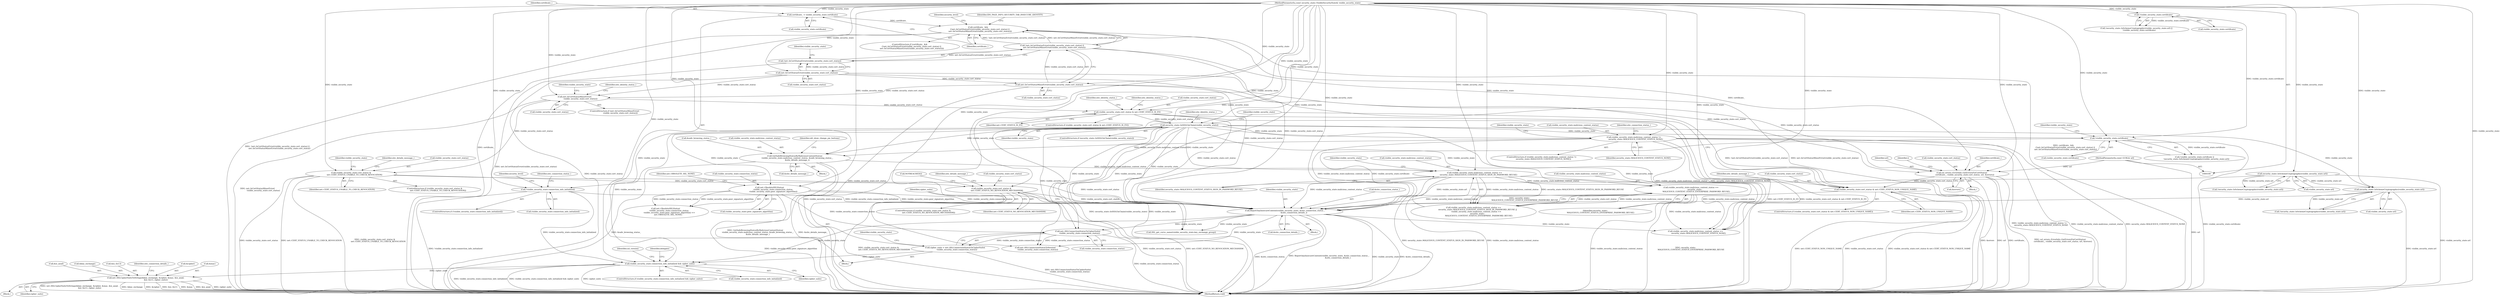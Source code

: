 digraph "0_Chrome_7cde8513c12a6e8ec5d1d1eb1cfd078d9adad3ef@API" {
"1000522" [label="(Call,visible_security_state.connection_info_initialized && cipher_suite)"];
"1000508" [label="(Call,ReportAnyInsecureContent(visible_security_state, &site_connection_status_,\n                             &site_connection_details_))"];
"1000187" [label="(Call,net::IsCertStatusMinorError(visible_security_state.cert_status))"];
"1000183" [label="(Call,net::IsCertStatusError(visible_security_state.cert_status))"];
"1000103" [label="(MethodParameterIn,const security_state::VisibleSecurityState& visible_security_state)"];
"1000232" [label="(Call,visible_security_state.cert_status &\n           net::CERT_STATUS_UNABLE_TO_CHECK_REVOCATION)"];
"1000208" [label="(Call,net::IsCertStatusMinorError(\n                   visible_security_state.cert_status))"];
"1000471" [label="(Call,!visible_security_state.connection_info_initialized)"];
"1000313" [label="(Call,security_state::IsSHA1InChain(visible_security_state))"];
"1000262" [label="(Call,visible_security_state.cert_status & net::CERT_STATUS_IS_EV)"];
"1000423" [label="(Call,visible_security_state.malicious_content_status ==\n             security_state::MALICIOUS_CONTENT_STATUS_SIGN_IN_PASSWORD_REUSE)"];
"1000408" [label="(Call,GetSafeBrowsingStatusByMaliciousContentStatus(\n        visible_security_state.malicious_content_status, &safe_browsing_status_,\n        &site_details_message_))"];
"1000402" [label="(Call,visible_security_state.malicious_content_status !=\n      security_state::MALICIOUS_CONTENT_STATUS_NONE)"];
"1000452" [label="(Call,!visible_security_state.certificate)"];
"1000338" [label="(Call,!visible_security_state.certificate)"];
"1000489" [label="(Call,net::ObsoleteSSLStatus(\n            visible_security_state.connection_status,\n            visible_security_state.peer_signature_algorithm))"];
"1000457" [label="(Call,security_state::IsSchemeCryptographic(visible_security_state.url))"];
"1000334" [label="(Call,security_state::IsSchemeCryptographic(visible_security_state.url))"];
"1000244" [label="(Call,visible_security_state.cert_status &\n                  net::CERT_STATUS_NO_REVOCATION_MECHANISM)"];
"1000387" [label="(Call,visible_security_state.cert_status & net::CERT_STATUS_NON_UNIQUE_NAME)"];
"1000361" [label="(Call,ssl_errors::ErrorInfo::GetErrorsForCertStatus(\n         certificate_, visible_security_state.cert_status, url, &errors))"];
"1000179" [label="(Call,certificate_ &&\n      (!net::IsCertStatusError(visible_security_state.cert_status) ||\n       net::IsCertStatusMinorError(visible_security_state.cert_status)))"];
"1000173" [label="(Call,certificate_ = visible_security_state.certificate)"];
"1000181" [label="(Call,!net::IsCertStatusError(visible_security_state.cert_status) ||\n       net::IsCertStatusMinorError(visible_security_state.cert_status))"];
"1000182" [label="(Call,!net::IsCertStatusError(visible_security_state.cert_status))"];
"1000101" [label="(MethodParameterIn,const GURL& url)"];
"1000428" [label="(Call,visible_security_state.malicious_content_status ==\n             security_state::\n                 MALICIOUS_CONTENT_STATUS_ENTERPRISE_PASSWORD_REUSE)"];
"1000515" [label="(Call,cipher_suite = net::SSLConnectionStatusToCipherSuite(\n      visible_security_state.connection_status))"];
"1000517" [label="(Call,net::SSLConnectionStatusToCipherSuite(\n      visible_security_state.connection_status))"];
"1000555" [label="(Call,net::SSLCipherSuiteToStrings(&key_exchange, &cipher, &mac, &is_aead,\n                                 &is_tls13, cipher_suite))"];
"1000182" [label="(Call,!net::IsCertStatusError(visible_security_state.cert_status))"];
"1000509" [label="(Identifier,visible_security_state)"];
"1000564" [label="(Call,&is_tls13)"];
"1000243" [label="(ControlStructure,if (visible_security_state.cert_status &\n                  net::CERT_STATUS_NO_REVOCATION_MECHANISM))"];
"1000314" [label="(Identifier,visible_security_state)"];
"1000362" [label="(Identifier,certificate_)"];
"1000257" [label="(Call,NOTREACHED())"];
"1000232" [label="(Call,visible_security_state.cert_status &\n           net::CERT_STATUS_UNABLE_TO_CHECK_REVOCATION)"];
"1000522" [label="(Call,visible_security_state.connection_info_initialized && cipher_suite)"];
"1000422" [label="(Call,visible_security_state.malicious_content_status ==\n             security_state::MALICIOUS_CONTENT_STATUS_SIGN_IN_PASSWORD_REUSE ||\n         visible_security_state.malicious_content_status ==\n             security_state::\n                 MALICIOUS_CONTENT_STATUS_ENTERPRISE_PASSWORD_REUSE)"];
"1000530" [label="(Identifier,ssl_version)"];
"1000386" [label="(ControlStructure,if (visible_security_state.cert_status & net::CERT_STATUS_NON_UNIQUE_NAME))"];
"1000404" [label="(Identifier,visible_security_state)"];
"1000441" [label="(Identifier,site_connection_status_)"];
"1000178" [label="(ControlStructure,if (certificate_ &&\n      (!net::IsCertStatusError(visible_security_state.cert_status) ||\n       net::IsCertStatusMinorError(visible_security_state.cert_status))))"];
"1000402" [label="(Call,visible_security_state.malicious_content_status !=\n      security_state::MALICIOUS_CONTENT_STATUS_NONE)"];
"1000410" [label="(Identifier,visible_security_state)"];
"1000470" [label="(ControlStructure,if (!visible_security_state.connection_info_initialized))"];
"1000233" [label="(Call,visible_security_state.cert_status)"];
"1000179" [label="(Call,certificate_ &&\n      (!net::IsCertStatusError(visible_security_state.cert_status) ||\n       net::IsCertStatusMinorError(visible_security_state.cert_status)))"];
"1000510" [label="(Call,&site_connection_status_)"];
"1000313" [label="(Call,security_state::IsSHA1InChain(visible_security_state))"];
"1000209" [label="(Call,visible_security_state.cert_status)"];
"1000236" [label="(Identifier,net::CERT_STATUS_UNABLE_TO_CHECK_REVOCATION)"];
"1000456" [label="(Call,!security_state::IsSchemeCryptographic(visible_security_state.url))"];
"1000568" [label="(Identifier,site_connection_details_)"];
"1000512" [label="(Call,&site_connection_details_)"];
"1000401" [label="(ControlStructure,if (visible_security_state.malicious_content_status !=\n      security_state::MALICIOUS_CONTENT_STATUS_NONE))"];
"1000334" [label="(Call,security_state::IsSchemeCryptographic(visible_security_state.url))"];
"1000335" [label="(Call,visible_security_state.url)"];
"1000367" [label="(Call,&errors)"];
"1000496" [label="(Identifier,net::OBSOLETE_SSL_NONE)"];
"1000483" [label="(Block,)"];
"1000458" [label="(Call,visible_security_state.url)"];
"1000248" [label="(Identifier,net::CERT_STATUS_NO_REVOCATION_MECHANISM)"];
"1000414" [label="(Call,&site_details_message_)"];
"1000527" [label="(Block,)"];
"1000189" [label="(Identifier,visible_security_state)"];
"1000453" [label="(Call,visible_security_state.certificate)"];
"1000251" [label="(Identifier,site_details_message_)"];
"1000432" [label="(Identifier,security_state::\n                 MALICIOUS_CONTENT_STATUS_ENTERPRISE_PASSWORD_REUSE)"];
"1000406" [label="(Identifier,security_state::MALICIOUS_CONTENT_STATUS_NONE)"];
"1000457" [label="(Call,security_state::IsSchemeCryptographic(visible_security_state.url))"];
"1000264" [label="(Identifier,visible_security_state)"];
"1000477" [label="(Identifier,security_level)"];
"1000488" [label="(Call,net::ObsoleteSSLStatus(\n            visible_security_state.connection_status,\n            visible_security_state.peer_signature_algorithm) ==\n        net::OBSOLETE_SSL_NONE)"];
"1000452" [label="(Call,!visible_security_state.certificate)"];
"1000245" [label="(Call,visible_security_state.cert_status)"];
"1000489" [label="(Call,net::ObsoleteSSLStatus(\n            visible_security_state.connection_status,\n            visible_security_state.peer_signature_algorithm))"];
"1000423" [label="(Call,visible_security_state.malicious_content_status ==\n             security_state::MALICIOUS_CONTENT_STATUS_SIGN_IN_PASSWORD_REUSE)"];
"1000451" [label="(Call,!visible_security_state.certificate ||\n      !security_state::IsSchemeCryptographic(visible_security_state.url))"];
"1000407" [label="(Block,)"];
"1000428" [label="(Call,visible_security_state.malicious_content_status ==\n             security_state::\n                 MALICIOUS_CONTENT_STATUS_ENTERPRISE_PASSWORD_REUSE)"];
"1000244" [label="(Call,visible_security_state.cert_status &\n                  net::CERT_STATUS_NO_REVOCATION_MECHANISM)"];
"1000263" [label="(Call,visible_security_state.cert_status)"];
"1000231" [label="(ControlStructure,if (visible_security_state.cert_status &\n           net::CERT_STATUS_UNABLE_TO_CHECK_REVOCATION))"];
"1000361" [label="(Call,ssl_errors::ErrorInfo::GetErrorsForCertStatus(\n         certificate_, visible_security_state.cert_status, url, &errors))"];
"1000558" [label="(Call,&cipher)"];
"1000521" [label="(ControlStructure,if (visible_security_state.connection_info_initialized && cipher_suite))"];
"1000523" [label="(Call,visible_security_state.connection_info_initialized)"];
"1000387" [label="(Call,visible_security_state.cert_status & net::CERT_STATUS_NON_UNIQUE_NAME)"];
"1000175" [label="(Call,visible_security_state.certificate)"];
"1000330" [label="(Identifier,IDS_PAGE_INFO_SECURITY_TAB_INSECURE_IDENTITY)"];
"1000490" [label="(Call,visible_security_state.connection_status)"];
"1000427" [label="(Identifier,security_state::MALICIOUS_CONTENT_STATUS_SIGN_IN_PASSWORD_REUSE)"];
"1000366" [label="(Identifier,url)"];
"1000531" [label="(Call,net::SSLConnectionStatusToVersion(\n        visible_security_state.connection_status))"];
"1000372" [label="(Identifier,i)"];
"1000517" [label="(Call,net::SSLConnectionStatusToCipherSuite(\n      visible_security_state.connection_status))"];
"1000104" [label="(Block,)"];
"1000485" [label="(Identifier,site_connection_status_)"];
"1000101" [label="(MethodParameterIn,const GURL& url)"];
"1000299" [label="(Identifier,site_identity_status_)"];
"1000409" [label="(Call,visible_security_state.malicious_content_status)"];
"1000183" [label="(Call,net::IsCertStatusError(visible_security_state.cert_status))"];
"1000560" [label="(Call,&mac)"];
"1000103" [label="(MethodParameterIn,const security_state::VisibleSecurityState& visible_security_state)"];
"1000613" [label="(Identifier,delegate)"];
"1000623" [label="(Call,visible_security_state.malicious_content_status ==\n          security_state::MALICIOUS_CONTENT_STATUS_NONE)"];
"1000269" [label="(Identifier,site_identity_status_)"];
"1000338" [label="(Call,!visible_security_state.certificate)"];
"1000408" [label="(Call,GetSafeBrowsingStatusByMaliciousContentStatus(\n        visible_security_state.malicious_content_status, &safe_browsing_status_,\n        &site_details_message_))"];
"1000516" [label="(Identifier,cipher_suite)"];
"1000174" [label="(Identifier,certificate_)"];
"1000524" [label="(Identifier,visible_security_state)"];
"1000317" [label="(Identifier,site_identity_status_)"];
"1000394" [label="(Identifier,site_details_message_)"];
"1000208" [label="(Call,net::IsCertStatusMinorError(\n                   visible_security_state.cert_status))"];
"1000262" [label="(Call,visible_security_state.cert_status & net::CERT_STATUS_IS_EV)"];
"1000403" [label="(Call,visible_security_state.malicious_content_status)"];
"1000579" [label="(Call,SSL_get_curve_name(visible_security_state.key_exchange_group))"];
"1000515" [label="(Call,cipher_suite = net::SSLConnectionStatusToCipherSuite(\n      visible_security_state.connection_status))"];
"1000327" [label="(Block,)"];
"1000388" [label="(Call,visible_security_state.cert_status)"];
"1000188" [label="(Call,visible_security_state.cert_status)"];
"1000562" [label="(Call,&is_aead)"];
"1000526" [label="(Identifier,cipher_suite)"];
"1000246" [label="(Identifier,visible_security_state)"];
"1000424" [label="(Call,visible_security_state.malicious_content_status)"];
"1000555" [label="(Call,net::SSLCipherSuiteToStrings(&key_exchange, &cipher, &mac, &is_aead,\n                                 &is_tls13, cipher_suite))"];
"1000194" [label="(Identifier,security_level)"];
"1000332" [label="(Call,!security_state::IsSchemeCryptographic(visible_security_state.url) ||\n         !visible_security_state.certificate)"];
"1000628" [label="(MethodReturn,void)"];
"1000180" [label="(Identifier,certificate_)"];
"1000518" [label="(Call,visible_security_state.connection_status)"];
"1000471" [label="(Call,!visible_security_state.connection_info_initialized)"];
"1000184" [label="(Call,visible_security_state.cert_status)"];
"1000418" [label="(Identifier,old_show_change_pw_buttons)"];
"1000214" [label="(Identifier,site_identity_status_)"];
"1000312" [label="(ControlStructure,if (security_state::IsSHA1InChain(visible_security_state)))"];
"1000391" [label="(Identifier,net::CERT_STATUS_NON_UNIQUE_NAME)"];
"1000266" [label="(Identifier,net::CERT_STATUS_IS_EV)"];
"1000508" [label="(Call,ReportAnyInsecureContent(visible_security_state, &site_connection_status_,\n                             &site_connection_details_))"];
"1000207" [label="(ControlStructure,if (net::IsCertStatusMinorError(\n                   visible_security_state.cert_status)))"];
"1000472" [label="(Call,visible_security_state.connection_info_initialized)"];
"1000187" [label="(Call,net::IsCertStatusMinorError(visible_security_state.cert_status))"];
"1000556" [label="(Call,&key_exchange)"];
"1000429" [label="(Call,visible_security_state.malicious_content_status)"];
"1000493" [label="(Call,visible_security_state.peer_signature_algorithm)"];
"1000430" [label="(Identifier,visible_security_state)"];
"1000261" [label="(ControlStructure,if (visible_security_state.cert_status & net::CERT_STATUS_IS_EV))"];
"1000412" [label="(Call,&safe_browsing_status_)"];
"1000173" [label="(Call,certificate_ = visible_security_state.certificate)"];
"1000333" [label="(Call,!security_state::IsSchemeCryptographic(visible_security_state.url))"];
"1000566" [label="(Identifier,cipher_suite)"];
"1000339" [label="(Call,visible_security_state.certificate)"];
"1000459" [label="(Identifier,visible_security_state)"];
"1000363" [label="(Call,visible_security_state.cert_status)"];
"1000239" [label="(Identifier,site_details_message_)"];
"1000181" [label="(Call,!net::IsCertStatusError(visible_security_state.cert_status) ||\n       net::IsCertStatusMinorError(visible_security_state.cert_status))"];
"1000522" -> "1000521"  [label="AST: "];
"1000522" -> "1000523"  [label="CFG: "];
"1000522" -> "1000526"  [label="CFG: "];
"1000523" -> "1000522"  [label="AST: "];
"1000526" -> "1000522"  [label="AST: "];
"1000530" -> "1000522"  [label="CFG: "];
"1000613" -> "1000522"  [label="CFG: "];
"1000522" -> "1000628"  [label="DDG: visible_security_state.connection_info_initialized && cipher_suite"];
"1000522" -> "1000628"  [label="DDG: cipher_suite"];
"1000522" -> "1000628"  [label="DDG: visible_security_state.connection_info_initialized"];
"1000508" -> "1000522"  [label="DDG: visible_security_state"];
"1000471" -> "1000522"  [label="DDG: visible_security_state.connection_info_initialized"];
"1000313" -> "1000522"  [label="DDG: visible_security_state"];
"1000103" -> "1000522"  [label="DDG: visible_security_state"];
"1000515" -> "1000522"  [label="DDG: cipher_suite"];
"1000522" -> "1000555"  [label="DDG: cipher_suite"];
"1000508" -> "1000483"  [label="AST: "];
"1000508" -> "1000512"  [label="CFG: "];
"1000509" -> "1000508"  [label="AST: "];
"1000510" -> "1000508"  [label="AST: "];
"1000512" -> "1000508"  [label="AST: "];
"1000516" -> "1000508"  [label="CFG: "];
"1000508" -> "1000628"  [label="DDG: visible_security_state"];
"1000508" -> "1000628"  [label="DDG: &site_connection_details_"];
"1000508" -> "1000628"  [label="DDG: &site_connection_status_"];
"1000508" -> "1000628"  [label="DDG: ReportAnyInsecureContent(visible_security_state, &site_connection_status_,\n                             &site_connection_details_)"];
"1000187" -> "1000508"  [label="DDG: visible_security_state.cert_status"];
"1000232" -> "1000508"  [label="DDG: visible_security_state.cert_status"];
"1000471" -> "1000508"  [label="DDG: visible_security_state.connection_info_initialized"];
"1000262" -> "1000508"  [label="DDG: visible_security_state.cert_status"];
"1000423" -> "1000508"  [label="DDG: visible_security_state.malicious_content_status"];
"1000452" -> "1000508"  [label="DDG: visible_security_state.certificate"];
"1000489" -> "1000508"  [label="DDG: visible_security_state.connection_status"];
"1000489" -> "1000508"  [label="DDG: visible_security_state.peer_signature_algorithm"];
"1000457" -> "1000508"  [label="DDG: visible_security_state.url"];
"1000244" -> "1000508"  [label="DDG: visible_security_state.cert_status"];
"1000313" -> "1000508"  [label="DDG: visible_security_state"];
"1000183" -> "1000508"  [label="DDG: visible_security_state.cert_status"];
"1000387" -> "1000508"  [label="DDG: visible_security_state.cert_status"];
"1000402" -> "1000508"  [label="DDG: visible_security_state.malicious_content_status"];
"1000428" -> "1000508"  [label="DDG: visible_security_state.malicious_content_status"];
"1000334" -> "1000508"  [label="DDG: visible_security_state.url"];
"1000103" -> "1000508"  [label="DDG: visible_security_state"];
"1000508" -> "1000517"  [label="DDG: visible_security_state"];
"1000508" -> "1000531"  [label="DDG: visible_security_state"];
"1000508" -> "1000579"  [label="DDG: visible_security_state"];
"1000508" -> "1000623"  [label="DDG: visible_security_state"];
"1000187" -> "1000181"  [label="AST: "];
"1000187" -> "1000188"  [label="CFG: "];
"1000188" -> "1000187"  [label="AST: "];
"1000181" -> "1000187"  [label="CFG: "];
"1000187" -> "1000628"  [label="DDG: visible_security_state.cert_status"];
"1000187" -> "1000181"  [label="DDG: visible_security_state.cert_status"];
"1000183" -> "1000187"  [label="DDG: visible_security_state.cert_status"];
"1000103" -> "1000187"  [label="DDG: visible_security_state"];
"1000187" -> "1000208"  [label="DDG: visible_security_state.cert_status"];
"1000187" -> "1000361"  [label="DDG: visible_security_state.cert_status"];
"1000183" -> "1000182"  [label="AST: "];
"1000183" -> "1000184"  [label="CFG: "];
"1000184" -> "1000183"  [label="AST: "];
"1000182" -> "1000183"  [label="CFG: "];
"1000183" -> "1000628"  [label="DDG: visible_security_state.cert_status"];
"1000183" -> "1000182"  [label="DDG: visible_security_state.cert_status"];
"1000103" -> "1000183"  [label="DDG: visible_security_state"];
"1000183" -> "1000208"  [label="DDG: visible_security_state.cert_status"];
"1000183" -> "1000361"  [label="DDG: visible_security_state.cert_status"];
"1000103" -> "1000100"  [label="AST: "];
"1000103" -> "1000628"  [label="DDG: visible_security_state"];
"1000103" -> "1000173"  [label="DDG: visible_security_state"];
"1000103" -> "1000208"  [label="DDG: visible_security_state"];
"1000103" -> "1000232"  [label="DDG: visible_security_state"];
"1000103" -> "1000244"  [label="DDG: visible_security_state"];
"1000103" -> "1000262"  [label="DDG: visible_security_state"];
"1000103" -> "1000313"  [label="DDG: visible_security_state"];
"1000103" -> "1000334"  [label="DDG: visible_security_state"];
"1000103" -> "1000338"  [label="DDG: visible_security_state"];
"1000103" -> "1000361"  [label="DDG: visible_security_state"];
"1000103" -> "1000387"  [label="DDG: visible_security_state"];
"1000103" -> "1000402"  [label="DDG: visible_security_state"];
"1000103" -> "1000408"  [label="DDG: visible_security_state"];
"1000103" -> "1000423"  [label="DDG: visible_security_state"];
"1000103" -> "1000428"  [label="DDG: visible_security_state"];
"1000103" -> "1000452"  [label="DDG: visible_security_state"];
"1000103" -> "1000457"  [label="DDG: visible_security_state"];
"1000103" -> "1000471"  [label="DDG: visible_security_state"];
"1000103" -> "1000489"  [label="DDG: visible_security_state"];
"1000103" -> "1000517"  [label="DDG: visible_security_state"];
"1000103" -> "1000531"  [label="DDG: visible_security_state"];
"1000103" -> "1000579"  [label="DDG: visible_security_state"];
"1000103" -> "1000623"  [label="DDG: visible_security_state"];
"1000232" -> "1000231"  [label="AST: "];
"1000232" -> "1000236"  [label="CFG: "];
"1000233" -> "1000232"  [label="AST: "];
"1000236" -> "1000232"  [label="AST: "];
"1000239" -> "1000232"  [label="CFG: "];
"1000246" -> "1000232"  [label="CFG: "];
"1000232" -> "1000628"  [label="DDG: visible_security_state.cert_status"];
"1000232" -> "1000628"  [label="DDG: net::CERT_STATUS_UNABLE_TO_CHECK_REVOCATION"];
"1000232" -> "1000628"  [label="DDG: visible_security_state.cert_status &\n           net::CERT_STATUS_UNABLE_TO_CHECK_REVOCATION"];
"1000208" -> "1000232"  [label="DDG: visible_security_state.cert_status"];
"1000232" -> "1000244"  [label="DDG: visible_security_state.cert_status"];
"1000208" -> "1000207"  [label="AST: "];
"1000208" -> "1000209"  [label="CFG: "];
"1000209" -> "1000208"  [label="AST: "];
"1000214" -> "1000208"  [label="CFG: "];
"1000264" -> "1000208"  [label="CFG: "];
"1000208" -> "1000628"  [label="DDG: net::IsCertStatusMinorError(\n                   visible_security_state.cert_status)"];
"1000208" -> "1000262"  [label="DDG: visible_security_state.cert_status"];
"1000471" -> "1000470"  [label="AST: "];
"1000471" -> "1000472"  [label="CFG: "];
"1000472" -> "1000471"  [label="AST: "];
"1000477" -> "1000471"  [label="CFG: "];
"1000485" -> "1000471"  [label="CFG: "];
"1000471" -> "1000628"  [label="DDG: !visible_security_state.connection_info_initialized"];
"1000313" -> "1000471"  [label="DDG: visible_security_state"];
"1000313" -> "1000312"  [label="AST: "];
"1000313" -> "1000314"  [label="CFG: "];
"1000314" -> "1000313"  [label="AST: "];
"1000317" -> "1000313"  [label="CFG: "];
"1000404" -> "1000313"  [label="CFG: "];
"1000313" -> "1000628"  [label="DDG: security_state::IsSHA1InChain(visible_security_state)"];
"1000313" -> "1000628"  [label="DDG: visible_security_state"];
"1000262" -> "1000313"  [label="DDG: visible_security_state.cert_status"];
"1000313" -> "1000402"  [label="DDG: visible_security_state"];
"1000313" -> "1000408"  [label="DDG: visible_security_state"];
"1000313" -> "1000423"  [label="DDG: visible_security_state"];
"1000313" -> "1000428"  [label="DDG: visible_security_state"];
"1000313" -> "1000452"  [label="DDG: visible_security_state"];
"1000313" -> "1000457"  [label="DDG: visible_security_state"];
"1000313" -> "1000489"  [label="DDG: visible_security_state"];
"1000313" -> "1000517"  [label="DDG: visible_security_state"];
"1000313" -> "1000531"  [label="DDG: visible_security_state"];
"1000313" -> "1000579"  [label="DDG: visible_security_state"];
"1000313" -> "1000623"  [label="DDG: visible_security_state"];
"1000262" -> "1000261"  [label="AST: "];
"1000262" -> "1000266"  [label="CFG: "];
"1000263" -> "1000262"  [label="AST: "];
"1000266" -> "1000262"  [label="AST: "];
"1000269" -> "1000262"  [label="CFG: "];
"1000299" -> "1000262"  [label="CFG: "];
"1000262" -> "1000628"  [label="DDG: visible_security_state.cert_status"];
"1000262" -> "1000628"  [label="DDG: net::CERT_STATUS_IS_EV"];
"1000262" -> "1000628"  [label="DDG: visible_security_state.cert_status & net::CERT_STATUS_IS_EV"];
"1000423" -> "1000422"  [label="AST: "];
"1000423" -> "1000427"  [label="CFG: "];
"1000424" -> "1000423"  [label="AST: "];
"1000427" -> "1000423"  [label="AST: "];
"1000430" -> "1000423"  [label="CFG: "];
"1000422" -> "1000423"  [label="CFG: "];
"1000423" -> "1000628"  [label="DDG: security_state::MALICIOUS_CONTENT_STATUS_SIGN_IN_PASSWORD_REUSE"];
"1000423" -> "1000628"  [label="DDG: visible_security_state.malicious_content_status"];
"1000423" -> "1000422"  [label="DDG: visible_security_state.malicious_content_status"];
"1000423" -> "1000422"  [label="DDG: security_state::MALICIOUS_CONTENT_STATUS_SIGN_IN_PASSWORD_REUSE"];
"1000408" -> "1000423"  [label="DDG: visible_security_state.malicious_content_status"];
"1000423" -> "1000428"  [label="DDG: visible_security_state.malicious_content_status"];
"1000423" -> "1000623"  [label="DDG: visible_security_state.malicious_content_status"];
"1000408" -> "1000407"  [label="AST: "];
"1000408" -> "1000414"  [label="CFG: "];
"1000409" -> "1000408"  [label="AST: "];
"1000412" -> "1000408"  [label="AST: "];
"1000414" -> "1000408"  [label="AST: "];
"1000418" -> "1000408"  [label="CFG: "];
"1000408" -> "1000628"  [label="DDG: &safe_browsing_status_"];
"1000408" -> "1000628"  [label="DDG: GetSafeBrowsingStatusByMaliciousContentStatus(\n        visible_security_state.malicious_content_status, &safe_browsing_status_,\n        &site_details_message_)"];
"1000408" -> "1000628"  [label="DDG: &site_details_message_"];
"1000402" -> "1000408"  [label="DDG: visible_security_state.malicious_content_status"];
"1000402" -> "1000401"  [label="AST: "];
"1000402" -> "1000406"  [label="CFG: "];
"1000403" -> "1000402"  [label="AST: "];
"1000406" -> "1000402"  [label="AST: "];
"1000410" -> "1000402"  [label="CFG: "];
"1000441" -> "1000402"  [label="CFG: "];
"1000402" -> "1000628"  [label="DDG: visible_security_state.malicious_content_status !=\n      security_state::MALICIOUS_CONTENT_STATUS_NONE"];
"1000402" -> "1000628"  [label="DDG: visible_security_state.malicious_content_status"];
"1000402" -> "1000628"  [label="DDG: security_state::MALICIOUS_CONTENT_STATUS_NONE"];
"1000402" -> "1000623"  [label="DDG: visible_security_state.malicious_content_status"];
"1000402" -> "1000623"  [label="DDG: security_state::MALICIOUS_CONTENT_STATUS_NONE"];
"1000452" -> "1000451"  [label="AST: "];
"1000452" -> "1000453"  [label="CFG: "];
"1000453" -> "1000452"  [label="AST: "];
"1000459" -> "1000452"  [label="CFG: "];
"1000451" -> "1000452"  [label="CFG: "];
"1000452" -> "1000628"  [label="DDG: visible_security_state.certificate"];
"1000452" -> "1000451"  [label="DDG: visible_security_state.certificate"];
"1000338" -> "1000452"  [label="DDG: visible_security_state.certificate"];
"1000338" -> "1000332"  [label="AST: "];
"1000338" -> "1000339"  [label="CFG: "];
"1000339" -> "1000338"  [label="AST: "];
"1000332" -> "1000338"  [label="CFG: "];
"1000338" -> "1000332"  [label="DDG: visible_security_state.certificate"];
"1000489" -> "1000488"  [label="AST: "];
"1000489" -> "1000493"  [label="CFG: "];
"1000490" -> "1000489"  [label="AST: "];
"1000493" -> "1000489"  [label="AST: "];
"1000496" -> "1000489"  [label="CFG: "];
"1000489" -> "1000628"  [label="DDG: visible_security_state.peer_signature_algorithm"];
"1000489" -> "1000488"  [label="DDG: visible_security_state.connection_status"];
"1000489" -> "1000488"  [label="DDG: visible_security_state.peer_signature_algorithm"];
"1000489" -> "1000517"  [label="DDG: visible_security_state.connection_status"];
"1000457" -> "1000456"  [label="AST: "];
"1000457" -> "1000458"  [label="CFG: "];
"1000458" -> "1000457"  [label="AST: "];
"1000456" -> "1000457"  [label="CFG: "];
"1000457" -> "1000628"  [label="DDG: visible_security_state.url"];
"1000457" -> "1000456"  [label="DDG: visible_security_state.url"];
"1000334" -> "1000457"  [label="DDG: visible_security_state.url"];
"1000334" -> "1000333"  [label="AST: "];
"1000334" -> "1000335"  [label="CFG: "];
"1000335" -> "1000334"  [label="AST: "];
"1000333" -> "1000334"  [label="CFG: "];
"1000334" -> "1000628"  [label="DDG: visible_security_state.url"];
"1000334" -> "1000333"  [label="DDG: visible_security_state.url"];
"1000244" -> "1000243"  [label="AST: "];
"1000244" -> "1000248"  [label="CFG: "];
"1000245" -> "1000244"  [label="AST: "];
"1000248" -> "1000244"  [label="AST: "];
"1000251" -> "1000244"  [label="CFG: "];
"1000257" -> "1000244"  [label="CFG: "];
"1000244" -> "1000628"  [label="DDG: net::CERT_STATUS_NO_REVOCATION_MECHANISM"];
"1000244" -> "1000628"  [label="DDG: visible_security_state.cert_status &\n                  net::CERT_STATUS_NO_REVOCATION_MECHANISM"];
"1000244" -> "1000628"  [label="DDG: visible_security_state.cert_status"];
"1000387" -> "1000386"  [label="AST: "];
"1000387" -> "1000391"  [label="CFG: "];
"1000388" -> "1000387"  [label="AST: "];
"1000391" -> "1000387"  [label="AST: "];
"1000394" -> "1000387"  [label="CFG: "];
"1000404" -> "1000387"  [label="CFG: "];
"1000387" -> "1000628"  [label="DDG: visible_security_state.cert_status"];
"1000387" -> "1000628"  [label="DDG: visible_security_state.cert_status & net::CERT_STATUS_NON_UNIQUE_NAME"];
"1000387" -> "1000628"  [label="DDG: net::CERT_STATUS_NON_UNIQUE_NAME"];
"1000361" -> "1000387"  [label="DDG: visible_security_state.cert_status"];
"1000361" -> "1000327"  [label="AST: "];
"1000361" -> "1000367"  [label="CFG: "];
"1000362" -> "1000361"  [label="AST: "];
"1000363" -> "1000361"  [label="AST: "];
"1000366" -> "1000361"  [label="AST: "];
"1000367" -> "1000361"  [label="AST: "];
"1000372" -> "1000361"  [label="CFG: "];
"1000361" -> "1000628"  [label="DDG: ssl_errors::ErrorInfo::GetErrorsForCertStatus(\n         certificate_, visible_security_state.cert_status, url, &errors)"];
"1000361" -> "1000628"  [label="DDG: &errors"];
"1000361" -> "1000628"  [label="DDG: url"];
"1000361" -> "1000628"  [label="DDG: certificate_"];
"1000179" -> "1000361"  [label="DDG: certificate_"];
"1000101" -> "1000361"  [label="DDG: url"];
"1000179" -> "1000178"  [label="AST: "];
"1000179" -> "1000180"  [label="CFG: "];
"1000179" -> "1000181"  [label="CFG: "];
"1000180" -> "1000179"  [label="AST: "];
"1000181" -> "1000179"  [label="AST: "];
"1000194" -> "1000179"  [label="CFG: "];
"1000330" -> "1000179"  [label="CFG: "];
"1000179" -> "1000628"  [label="DDG: certificate_ &&\n      (!net::IsCertStatusError(visible_security_state.cert_status) ||\n       net::IsCertStatusMinorError(visible_security_state.cert_status))"];
"1000179" -> "1000628"  [label="DDG: !net::IsCertStatusError(visible_security_state.cert_status) ||\n       net::IsCertStatusMinorError(visible_security_state.cert_status)"];
"1000179" -> "1000628"  [label="DDG: certificate_"];
"1000173" -> "1000179"  [label="DDG: certificate_"];
"1000181" -> "1000179"  [label="DDG: !net::IsCertStatusError(visible_security_state.cert_status)"];
"1000181" -> "1000179"  [label="DDG: net::IsCertStatusMinorError(visible_security_state.cert_status)"];
"1000173" -> "1000104"  [label="AST: "];
"1000173" -> "1000175"  [label="CFG: "];
"1000174" -> "1000173"  [label="AST: "];
"1000175" -> "1000173"  [label="AST: "];
"1000180" -> "1000173"  [label="CFG: "];
"1000181" -> "1000182"  [label="CFG: "];
"1000182" -> "1000181"  [label="AST: "];
"1000181" -> "1000628"  [label="DDG: !net::IsCertStatusError(visible_security_state.cert_status)"];
"1000181" -> "1000628"  [label="DDG: net::IsCertStatusMinorError(visible_security_state.cert_status)"];
"1000182" -> "1000181"  [label="DDG: net::IsCertStatusError(visible_security_state.cert_status)"];
"1000189" -> "1000182"  [label="CFG: "];
"1000182" -> "1000628"  [label="DDG: net::IsCertStatusError(visible_security_state.cert_status)"];
"1000101" -> "1000100"  [label="AST: "];
"1000101" -> "1000628"  [label="DDG: url"];
"1000428" -> "1000422"  [label="AST: "];
"1000428" -> "1000432"  [label="CFG: "];
"1000429" -> "1000428"  [label="AST: "];
"1000432" -> "1000428"  [label="AST: "];
"1000422" -> "1000428"  [label="CFG: "];
"1000428" -> "1000628"  [label="DDG: security_state::\n                 MALICIOUS_CONTENT_STATUS_ENTERPRISE_PASSWORD_REUSE"];
"1000428" -> "1000628"  [label="DDG: visible_security_state.malicious_content_status"];
"1000428" -> "1000422"  [label="DDG: visible_security_state.malicious_content_status"];
"1000428" -> "1000422"  [label="DDG: security_state::\n                 MALICIOUS_CONTENT_STATUS_ENTERPRISE_PASSWORD_REUSE"];
"1000428" -> "1000623"  [label="DDG: visible_security_state.malicious_content_status"];
"1000515" -> "1000104"  [label="AST: "];
"1000515" -> "1000517"  [label="CFG: "];
"1000516" -> "1000515"  [label="AST: "];
"1000517" -> "1000515"  [label="AST: "];
"1000524" -> "1000515"  [label="CFG: "];
"1000515" -> "1000628"  [label="DDG: net::SSLConnectionStatusToCipherSuite(\n      visible_security_state.connection_status)"];
"1000517" -> "1000515"  [label="DDG: visible_security_state.connection_status"];
"1000517" -> "1000518"  [label="CFG: "];
"1000518" -> "1000517"  [label="AST: "];
"1000517" -> "1000628"  [label="DDG: visible_security_state.connection_status"];
"1000517" -> "1000531"  [label="DDG: visible_security_state.connection_status"];
"1000555" -> "1000527"  [label="AST: "];
"1000555" -> "1000566"  [label="CFG: "];
"1000556" -> "1000555"  [label="AST: "];
"1000558" -> "1000555"  [label="AST: "];
"1000560" -> "1000555"  [label="AST: "];
"1000562" -> "1000555"  [label="AST: "];
"1000564" -> "1000555"  [label="AST: "];
"1000566" -> "1000555"  [label="AST: "];
"1000568" -> "1000555"  [label="CFG: "];
"1000555" -> "1000628"  [label="DDG: &mac"];
"1000555" -> "1000628"  [label="DDG: &is_aead"];
"1000555" -> "1000628"  [label="DDG: cipher_suite"];
"1000555" -> "1000628"  [label="DDG: net::SSLCipherSuiteToStrings(&key_exchange, &cipher, &mac, &is_aead,\n                                 &is_tls13, cipher_suite)"];
"1000555" -> "1000628"  [label="DDG: &key_exchange"];
"1000555" -> "1000628"  [label="DDG: &cipher"];
"1000555" -> "1000628"  [label="DDG: &is_tls13"];
}
